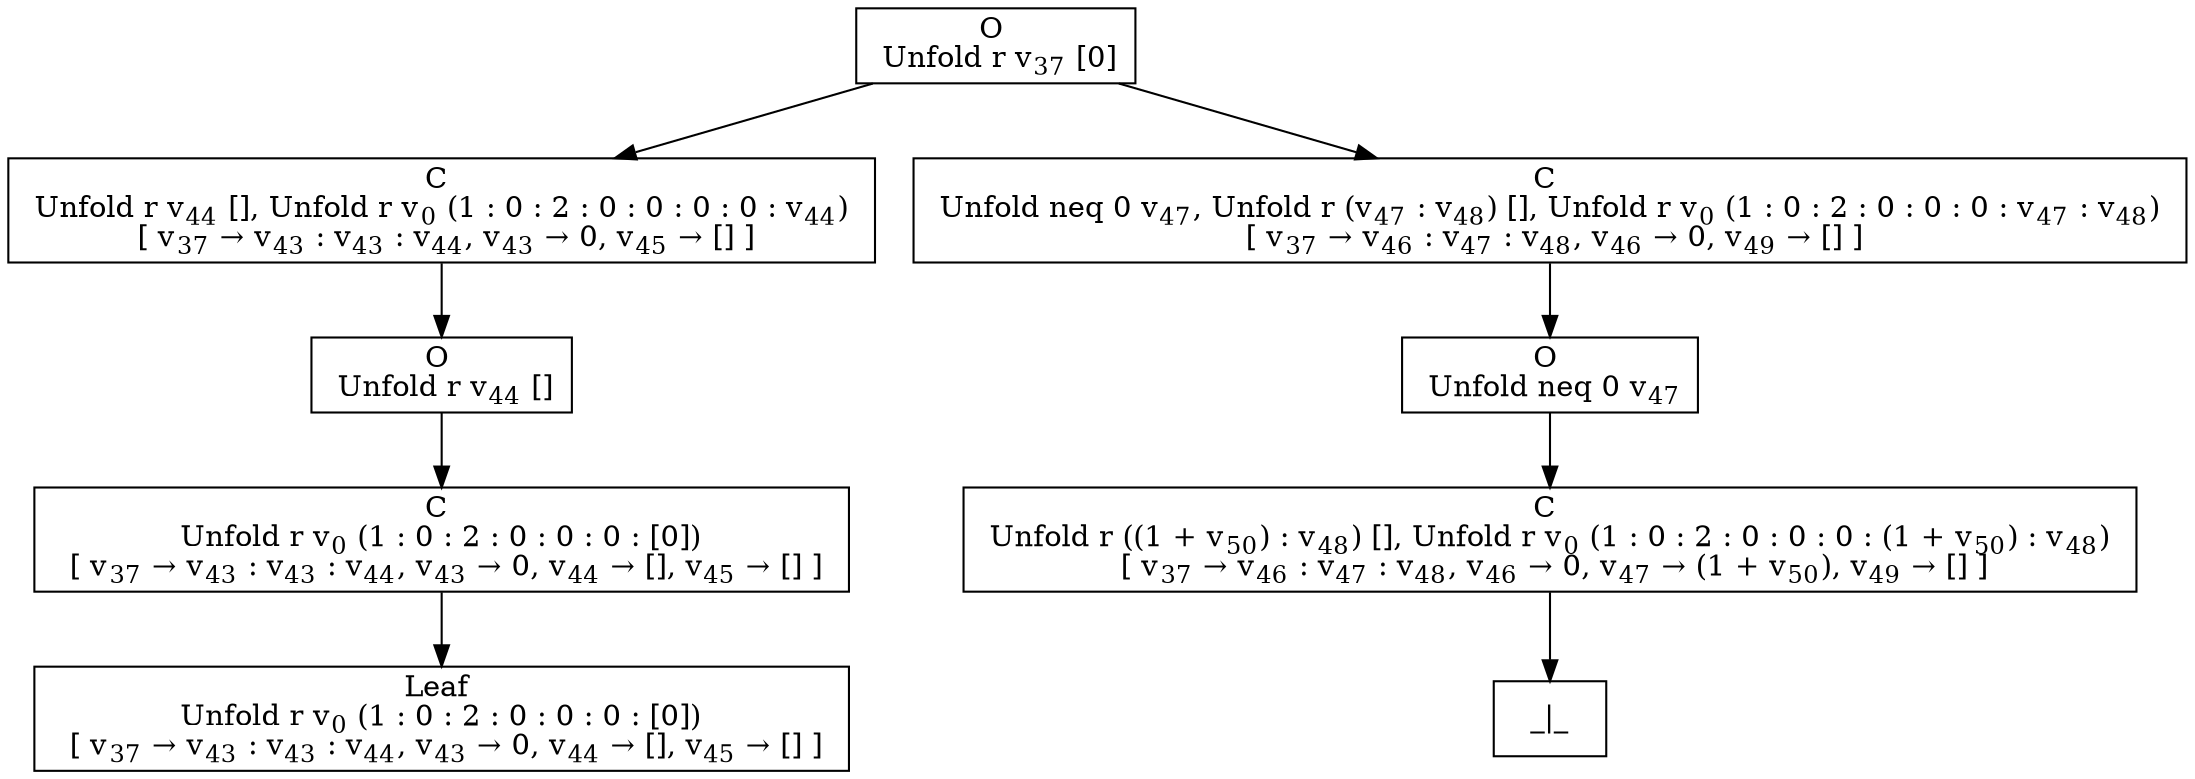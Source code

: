 digraph {
    graph [rankdir=TB
          ,bgcolor=transparent];
    node [shape=box
         ,fillcolor=white
         ,style=filled];
    0 [label=<O <BR/> Unfold r v<SUB>37</SUB> [0]>];
    1 [label=<C <BR/> Unfold r v<SUB>44</SUB> [], Unfold r v<SUB>0</SUB> (1 : 0 : 2 : 0 : 0 : 0 : 0 : v<SUB>44</SUB>) <BR/>  [ v<SUB>37</SUB> &rarr; v<SUB>43</SUB> : v<SUB>43</SUB> : v<SUB>44</SUB>, v<SUB>43</SUB> &rarr; 0, v<SUB>45</SUB> &rarr; [] ] >];
    2 [label=<C <BR/> Unfold neq 0 v<SUB>47</SUB>, Unfold r (v<SUB>47</SUB> : v<SUB>48</SUB>) [], Unfold r v<SUB>0</SUB> (1 : 0 : 2 : 0 : 0 : 0 : v<SUB>47</SUB> : v<SUB>48</SUB>) <BR/>  [ v<SUB>37</SUB> &rarr; v<SUB>46</SUB> : v<SUB>47</SUB> : v<SUB>48</SUB>, v<SUB>46</SUB> &rarr; 0, v<SUB>49</SUB> &rarr; [] ] >];
    3 [label=<O <BR/> Unfold r v<SUB>44</SUB> []>];
    4 [label=<C <BR/> Unfold r v<SUB>0</SUB> (1 : 0 : 2 : 0 : 0 : 0 : [0]) <BR/>  [ v<SUB>37</SUB> &rarr; v<SUB>43</SUB> : v<SUB>43</SUB> : v<SUB>44</SUB>, v<SUB>43</SUB> &rarr; 0, v<SUB>44</SUB> &rarr; [], v<SUB>45</SUB> &rarr; [] ] >];
    5 [label=<Leaf <BR/> Unfold r v<SUB>0</SUB> (1 : 0 : 2 : 0 : 0 : 0 : [0]) <BR/>  [ v<SUB>37</SUB> &rarr; v<SUB>43</SUB> : v<SUB>43</SUB> : v<SUB>44</SUB>, v<SUB>43</SUB> &rarr; 0, v<SUB>44</SUB> &rarr; [], v<SUB>45</SUB> &rarr; [] ] >];
    6 [label=<O <BR/> Unfold neq 0 v<SUB>47</SUB>>];
    7 [label=<C <BR/> Unfold r ((1 + v<SUB>50</SUB>) : v<SUB>48</SUB>) [], Unfold r v<SUB>0</SUB> (1 : 0 : 2 : 0 : 0 : 0 : (1 + v<SUB>50</SUB>) : v<SUB>48</SUB>) <BR/>  [ v<SUB>37</SUB> &rarr; v<SUB>46</SUB> : v<SUB>47</SUB> : v<SUB>48</SUB>, v<SUB>46</SUB> &rarr; 0, v<SUB>47</SUB> &rarr; (1 + v<SUB>50</SUB>), v<SUB>49</SUB> &rarr; [] ] >];
    8 [label=<_|_>];
    0 -> 1 [label=""];
    0 -> 2 [label=""];
    1 -> 3 [label=""];
    2 -> 6 [label=""];
    3 -> 4 [label=""];
    4 -> 5 [label=""];
    6 -> 7 [label=""];
    7 -> 8 [label=""];
}